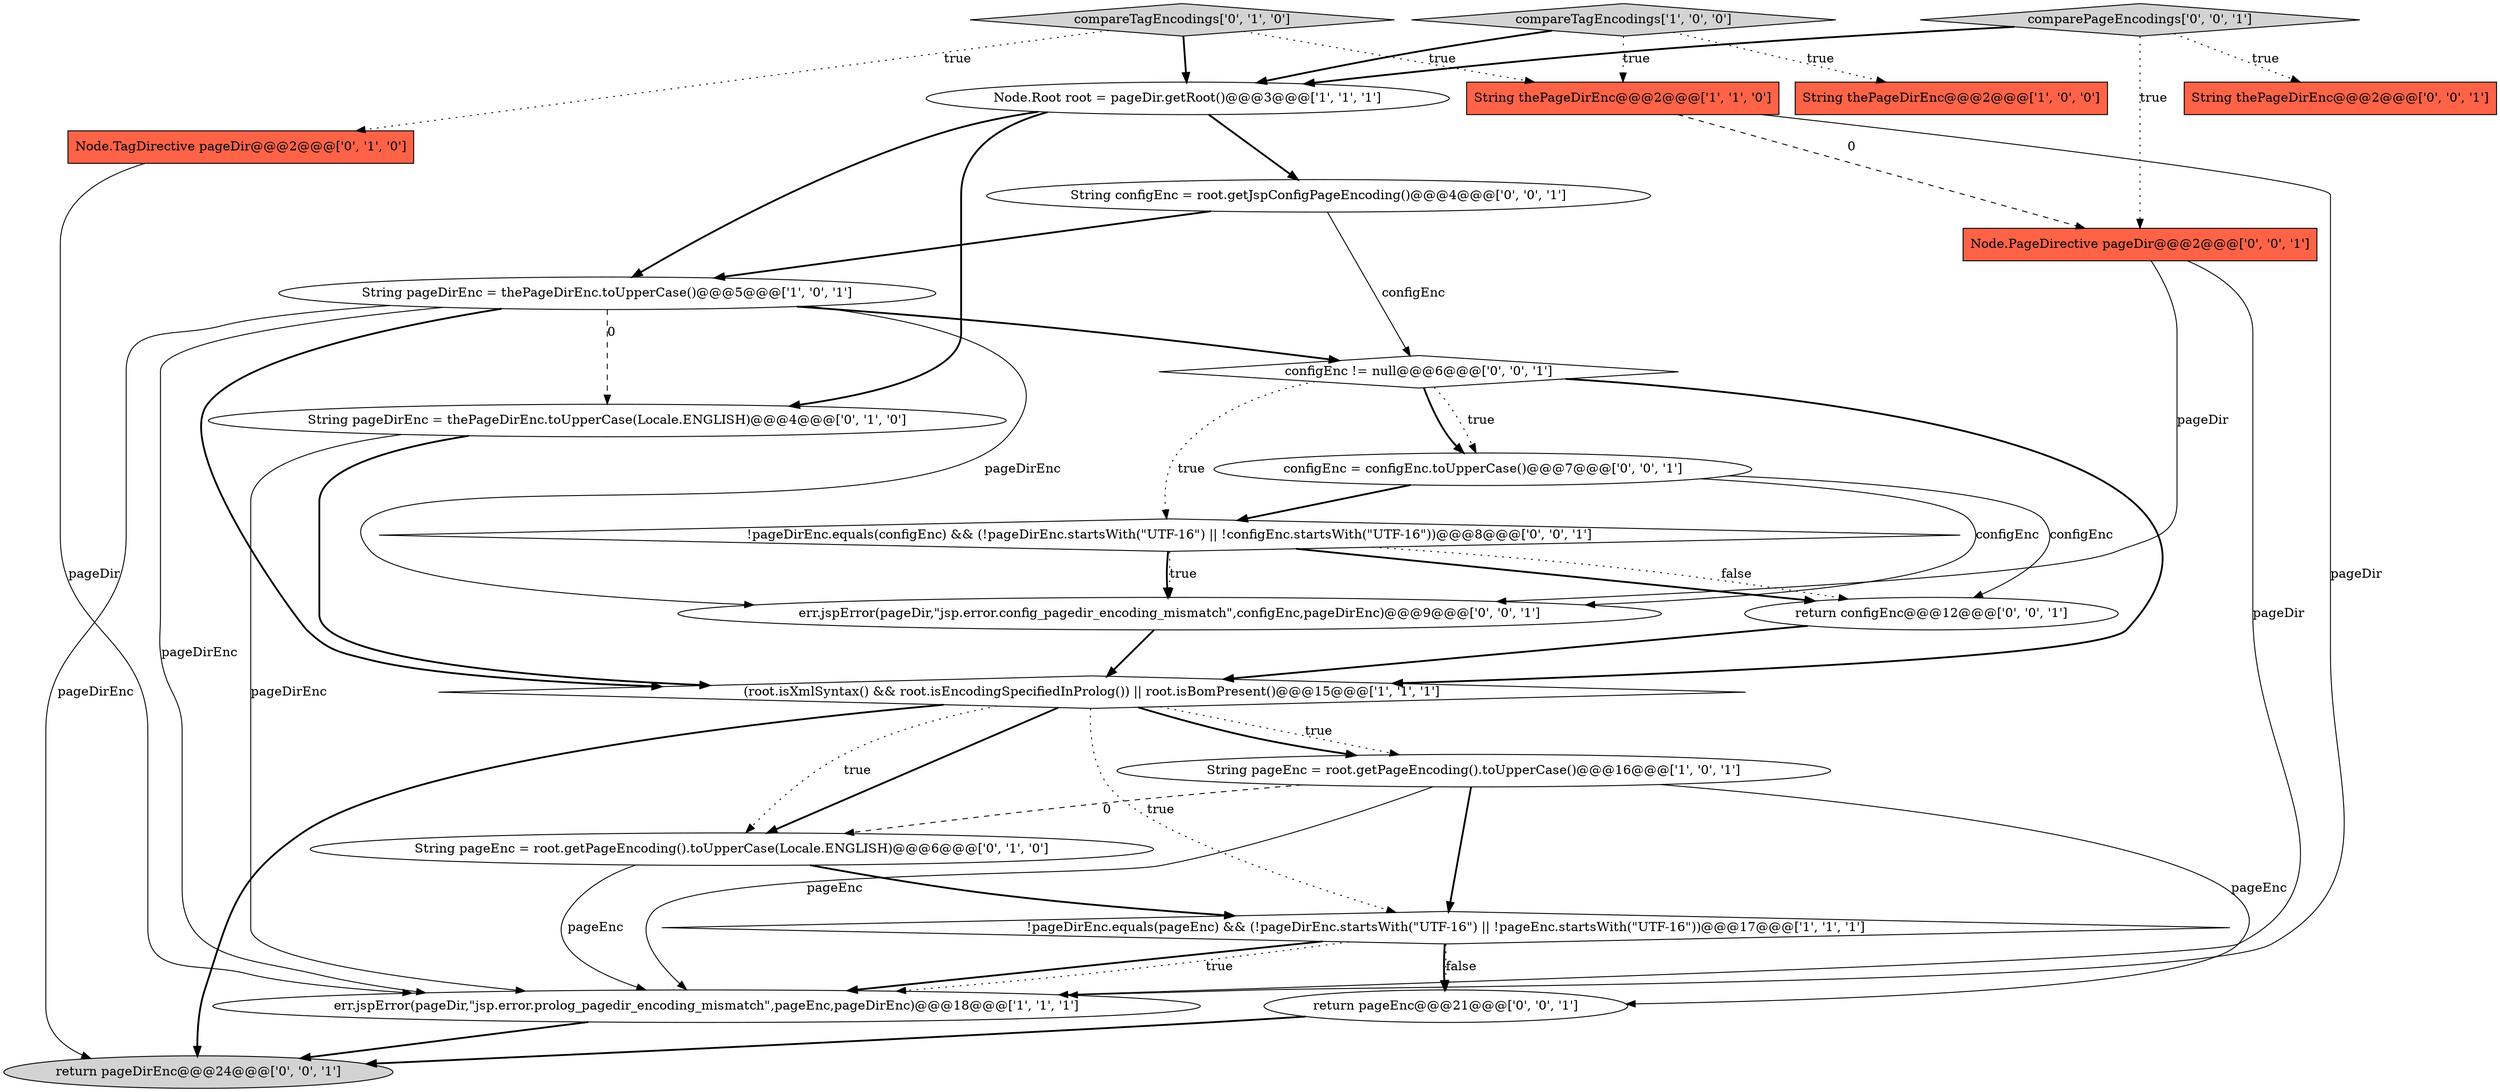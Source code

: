 digraph {
4 [style = filled, label = "!pageDirEnc.equals(pageEnc) && (!pageDirEnc.startsWith(\"UTF-16\") || !pageEnc.startsWith(\"UTF-16\"))@@@17@@@['1', '1', '1']", fillcolor = white, shape = diamond image = "AAA0AAABBB1BBB"];
1 [style = filled, label = "String pageEnc = root.getPageEncoding().toUpperCase()@@@16@@@['1', '0', '1']", fillcolor = white, shape = ellipse image = "AAA0AAABBB1BBB"];
21 [style = filled, label = "String thePageDirEnc@@@2@@@['0', '0', '1']", fillcolor = tomato, shape = box image = "AAA0AAABBB3BBB"];
10 [style = filled, label = "String pageEnc = root.getPageEncoding().toUpperCase(Locale.ENGLISH)@@@6@@@['0', '1', '0']", fillcolor = white, shape = ellipse image = "AAA1AAABBB2BBB"];
15 [style = filled, label = "configEnc = configEnc.toUpperCase()@@@7@@@['0', '0', '1']", fillcolor = white, shape = ellipse image = "AAA0AAABBB3BBB"];
13 [style = filled, label = "String configEnc = root.getJspConfigPageEncoding()@@@4@@@['0', '0', '1']", fillcolor = white, shape = ellipse image = "AAA0AAABBB3BBB"];
17 [style = filled, label = "err.jspError(pageDir,\"jsp.error.config_pagedir_encoding_mismatch\",configEnc,pageDirEnc)@@@9@@@['0', '0', '1']", fillcolor = white, shape = ellipse image = "AAA0AAABBB3BBB"];
22 [style = filled, label = "return pageDirEnc@@@24@@@['0', '0', '1']", fillcolor = lightgray, shape = ellipse image = "AAA0AAABBB3BBB"];
12 [style = filled, label = "compareTagEncodings['0', '1', '0']", fillcolor = lightgray, shape = diamond image = "AAA0AAABBB2BBB"];
8 [style = filled, label = "String thePageDirEnc@@@2@@@['1', '1', '0']", fillcolor = tomato, shape = box image = "AAA0AAABBB1BBB"];
5 [style = filled, label = "err.jspError(pageDir,\"jsp.error.prolog_pagedir_encoding_mismatch\",pageEnc,pageDirEnc)@@@18@@@['1', '1', '1']", fillcolor = white, shape = ellipse image = "AAA0AAABBB1BBB"];
23 [style = filled, label = "Node.PageDirective pageDir@@@2@@@['0', '0', '1']", fillcolor = tomato, shape = box image = "AAA0AAABBB3BBB"];
0 [style = filled, label = "String thePageDirEnc@@@2@@@['1', '0', '0']", fillcolor = tomato, shape = box image = "AAA0AAABBB1BBB"];
19 [style = filled, label = "!pageDirEnc.equals(configEnc) && (!pageDirEnc.startsWith(\"UTF-16\") || !configEnc.startsWith(\"UTF-16\"))@@@8@@@['0', '0', '1']", fillcolor = white, shape = diamond image = "AAA0AAABBB3BBB"];
20 [style = filled, label = "comparePageEncodings['0', '0', '1']", fillcolor = lightgray, shape = diamond image = "AAA0AAABBB3BBB"];
11 [style = filled, label = "String pageDirEnc = thePageDirEnc.toUpperCase(Locale.ENGLISH)@@@4@@@['0', '1', '0']", fillcolor = white, shape = ellipse image = "AAA1AAABBB2BBB"];
6 [style = filled, label = "compareTagEncodings['1', '0', '0']", fillcolor = lightgray, shape = diamond image = "AAA0AAABBB1BBB"];
3 [style = filled, label = "String pageDirEnc = thePageDirEnc.toUpperCase()@@@5@@@['1', '0', '1']", fillcolor = white, shape = ellipse image = "AAA0AAABBB1BBB"];
18 [style = filled, label = "return configEnc@@@12@@@['0', '0', '1']", fillcolor = white, shape = ellipse image = "AAA0AAABBB3BBB"];
7 [style = filled, label = "(root.isXmlSyntax() && root.isEncodingSpecifiedInProlog()) || root.isBomPresent()@@@15@@@['1', '1', '1']", fillcolor = white, shape = diamond image = "AAA0AAABBB1BBB"];
14 [style = filled, label = "configEnc != null@@@6@@@['0', '0', '1']", fillcolor = white, shape = diamond image = "AAA0AAABBB3BBB"];
2 [style = filled, label = "Node.Root root = pageDir.getRoot()@@@3@@@['1', '1', '1']", fillcolor = white, shape = ellipse image = "AAA0AAABBB1BBB"];
9 [style = filled, label = "Node.TagDirective pageDir@@@2@@@['0', '1', '0']", fillcolor = tomato, shape = box image = "AAA0AAABBB2BBB"];
16 [style = filled, label = "return pageEnc@@@21@@@['0', '0', '1']", fillcolor = white, shape = ellipse image = "AAA0AAABBB3BBB"];
10->5 [style = solid, label="pageEnc"];
19->18 [style = dotted, label="false"];
4->16 [style = dotted, label="false"];
14->7 [style = bold, label=""];
7->4 [style = dotted, label="true"];
3->17 [style = solid, label="pageDirEnc"];
15->18 [style = solid, label="configEnc"];
3->14 [style = bold, label=""];
8->5 [style = solid, label="pageDir"];
4->16 [style = bold, label=""];
7->10 [style = bold, label=""];
20->21 [style = dotted, label="true"];
2->11 [style = bold, label=""];
2->13 [style = bold, label=""];
12->2 [style = bold, label=""];
7->10 [style = dotted, label="true"];
4->5 [style = bold, label=""];
1->16 [style = solid, label="pageEnc"];
11->5 [style = solid, label="pageDirEnc"];
15->19 [style = bold, label=""];
23->5 [style = solid, label="pageDir"];
3->11 [style = dashed, label="0"];
7->1 [style = dotted, label="true"];
16->22 [style = bold, label=""];
7->22 [style = bold, label=""];
3->7 [style = bold, label=""];
23->17 [style = solid, label="pageDir"];
6->2 [style = bold, label=""];
3->22 [style = solid, label="pageDirEnc"];
20->23 [style = dotted, label="true"];
2->3 [style = bold, label=""];
11->7 [style = bold, label=""];
6->0 [style = dotted, label="true"];
8->23 [style = dashed, label="0"];
12->8 [style = dotted, label="true"];
6->8 [style = dotted, label="true"];
14->15 [style = dotted, label="true"];
12->9 [style = dotted, label="true"];
10->4 [style = bold, label=""];
19->17 [style = bold, label=""];
1->10 [style = dashed, label="0"];
13->14 [style = solid, label="configEnc"];
1->4 [style = bold, label=""];
5->22 [style = bold, label=""];
14->19 [style = dotted, label="true"];
13->3 [style = bold, label=""];
4->5 [style = dotted, label="true"];
19->17 [style = dotted, label="true"];
3->5 [style = solid, label="pageDirEnc"];
7->1 [style = bold, label=""];
20->2 [style = bold, label=""];
17->7 [style = bold, label=""];
15->17 [style = solid, label="configEnc"];
14->15 [style = bold, label=""];
9->5 [style = solid, label="pageDir"];
19->18 [style = bold, label=""];
1->5 [style = solid, label="pageEnc"];
18->7 [style = bold, label=""];
}
